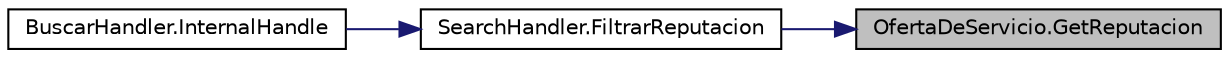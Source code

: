 digraph "OfertaDeServicio.GetReputacion"
{
 // INTERACTIVE_SVG=YES
 // LATEX_PDF_SIZE
  edge [fontname="Helvetica",fontsize="10",labelfontname="Helvetica",labelfontsize="10"];
  node [fontname="Helvetica",fontsize="10",shape=record];
  rankdir="RL";
  Node1 [label="OfertaDeServicio.GetReputacion",height=0.2,width=0.4,color="black", fillcolor="grey75", style="filled", fontcolor="black",tooltip="Método para obtener la reputación del ofertante."];
  Node1 -> Node2 [dir="back",color="midnightblue",fontsize="10",style="solid",fontname="Helvetica"];
  Node2 [label="SearchHandler.FiltrarReputacion",height=0.2,width=0.4,color="black", fillcolor="white", style="filled",URL="$classSearchHandler.html#a206259c11033d2e8fb322a9c243bb0f7",tooltip="Método para filtrar las OfertaDeServicio por reputación"];
  Node2 -> Node3 [dir="back",color="midnightblue",fontsize="10",style="solid",fontname="Helvetica"];
  Node3 [label="BuscarHandler.InternalHandle",height=0.2,width=0.4,color="black", fillcolor="white", style="filled",URL="$classBuscarHandler.html#a178b0dbdefa7d271b792fa0238ad0cc5",tooltip="Procesamiento del mensaje recibido."];
}
